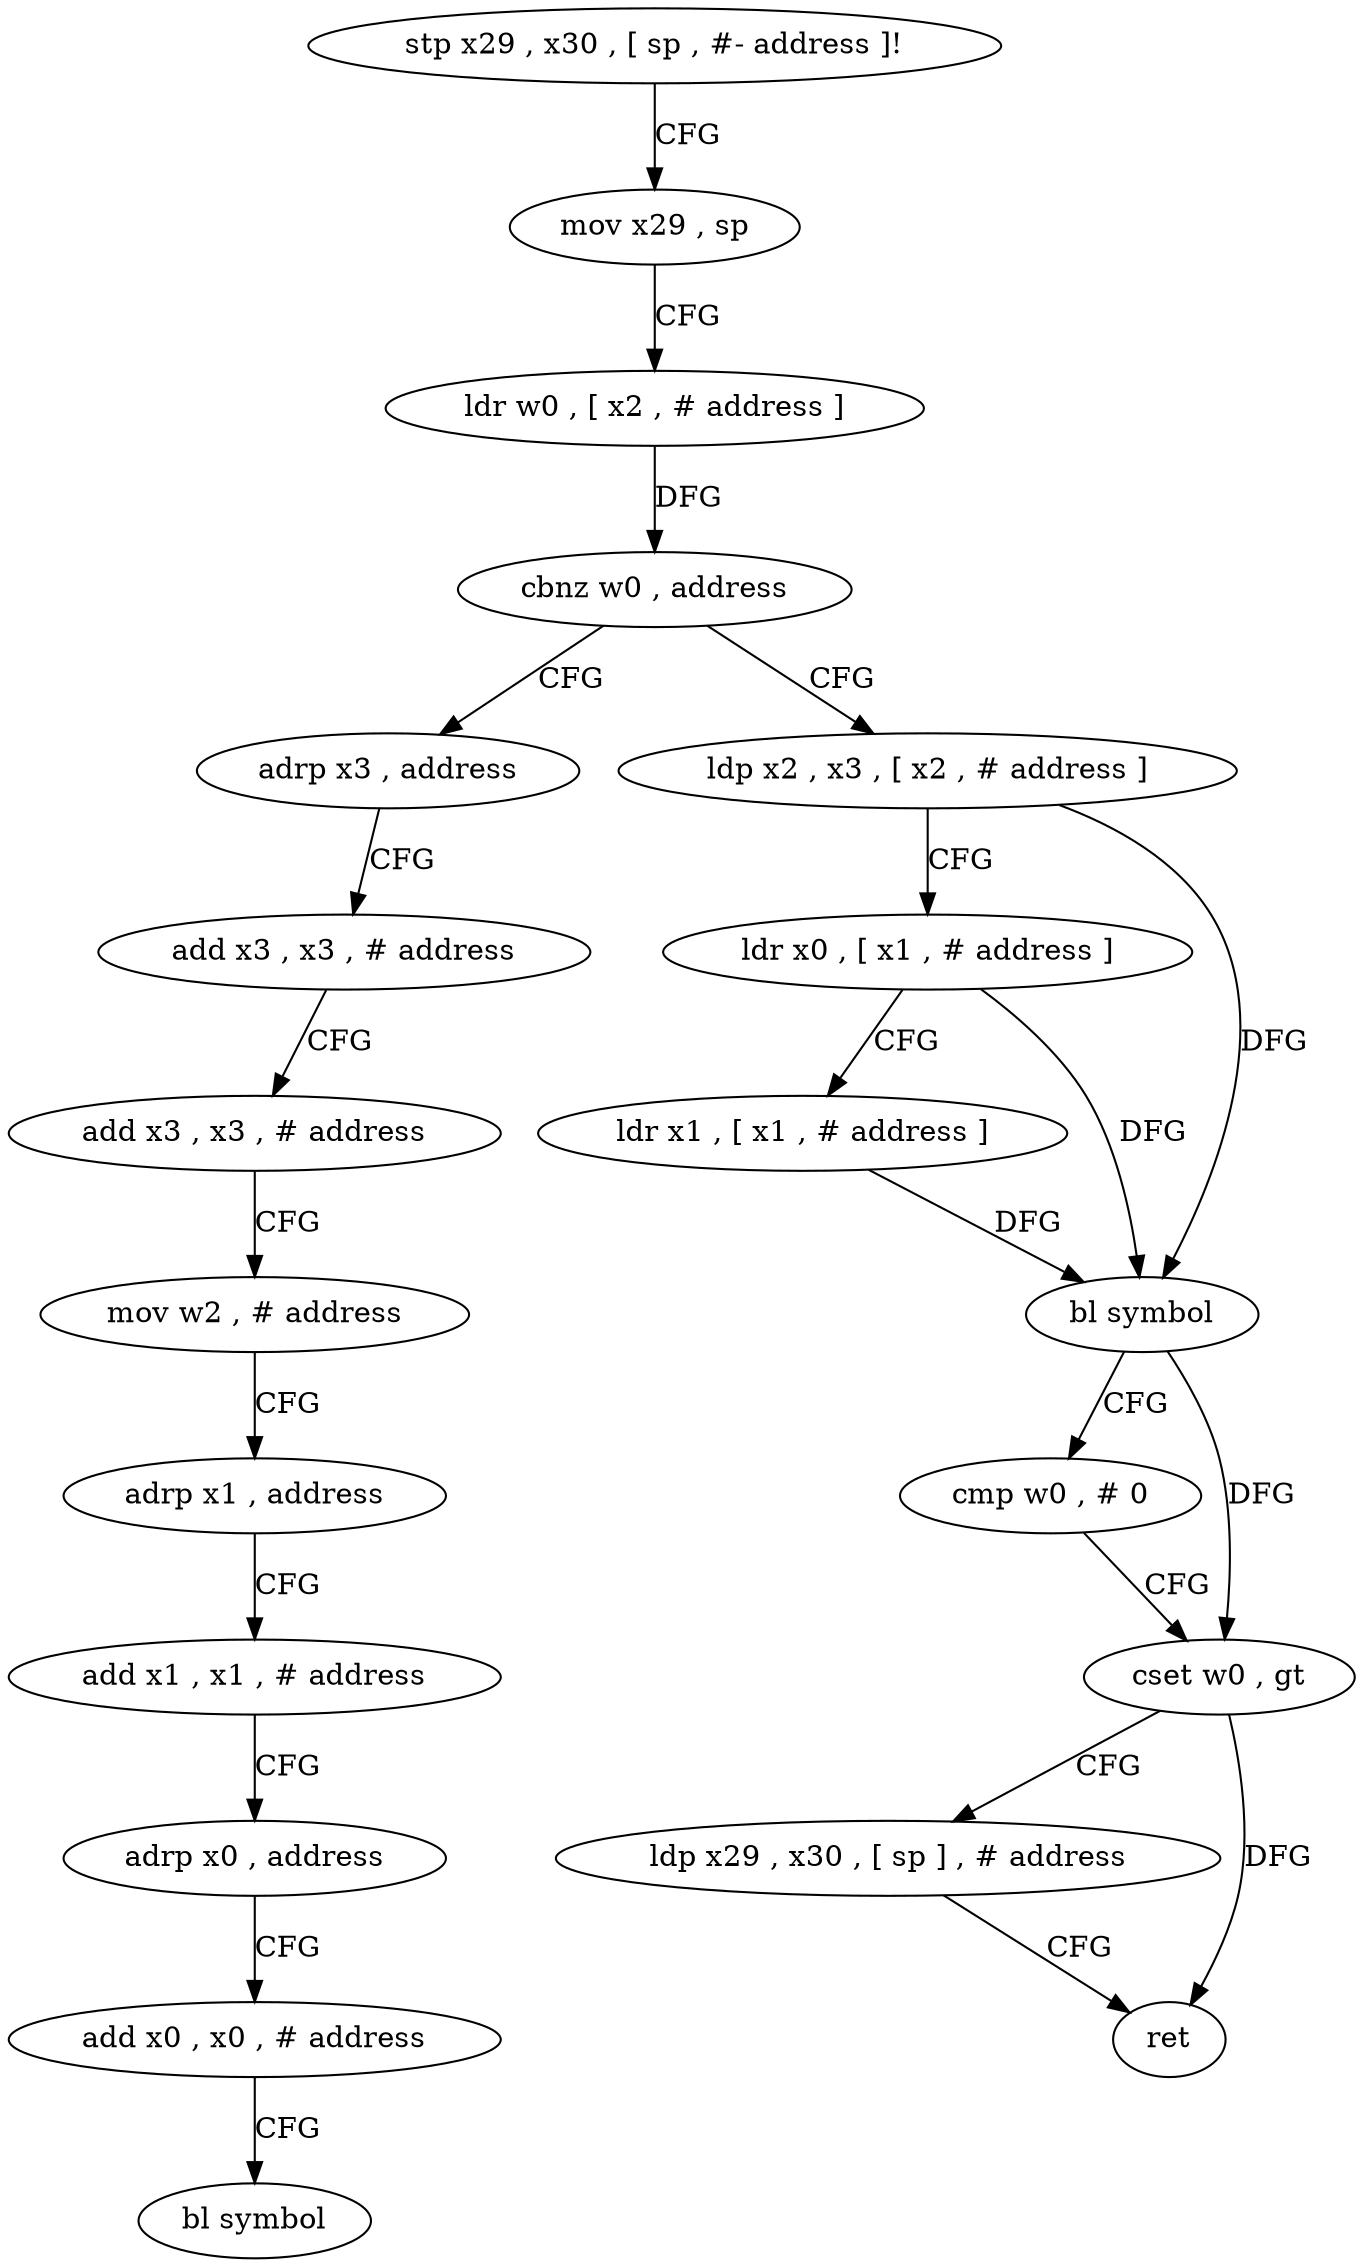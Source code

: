 digraph "func" {
"4213564" [label = "stp x29 , x30 , [ sp , #- address ]!" ]
"4213568" [label = "mov x29 , sp" ]
"4213572" [label = "ldr w0 , [ x2 , # address ]" ]
"4213576" [label = "cbnz w0 , address" ]
"4213612" [label = "adrp x3 , address" ]
"4213580" [label = "ldp x2 , x3 , [ x2 , # address ]" ]
"4213616" [label = "add x3 , x3 , # address" ]
"4213620" [label = "add x3 , x3 , # address" ]
"4213624" [label = "mov w2 , # address" ]
"4213628" [label = "adrp x1 , address" ]
"4213632" [label = "add x1 , x1 , # address" ]
"4213636" [label = "adrp x0 , address" ]
"4213640" [label = "add x0 , x0 , # address" ]
"4213644" [label = "bl symbol" ]
"4213584" [label = "ldr x0 , [ x1 , # address ]" ]
"4213588" [label = "ldr x1 , [ x1 , # address ]" ]
"4213592" [label = "bl symbol" ]
"4213596" [label = "cmp w0 , # 0" ]
"4213600" [label = "cset w0 , gt" ]
"4213604" [label = "ldp x29 , x30 , [ sp ] , # address" ]
"4213608" [label = "ret" ]
"4213564" -> "4213568" [ label = "CFG" ]
"4213568" -> "4213572" [ label = "CFG" ]
"4213572" -> "4213576" [ label = "DFG" ]
"4213576" -> "4213612" [ label = "CFG" ]
"4213576" -> "4213580" [ label = "CFG" ]
"4213612" -> "4213616" [ label = "CFG" ]
"4213580" -> "4213584" [ label = "CFG" ]
"4213580" -> "4213592" [ label = "DFG" ]
"4213616" -> "4213620" [ label = "CFG" ]
"4213620" -> "4213624" [ label = "CFG" ]
"4213624" -> "4213628" [ label = "CFG" ]
"4213628" -> "4213632" [ label = "CFG" ]
"4213632" -> "4213636" [ label = "CFG" ]
"4213636" -> "4213640" [ label = "CFG" ]
"4213640" -> "4213644" [ label = "CFG" ]
"4213584" -> "4213588" [ label = "CFG" ]
"4213584" -> "4213592" [ label = "DFG" ]
"4213588" -> "4213592" [ label = "DFG" ]
"4213592" -> "4213596" [ label = "CFG" ]
"4213592" -> "4213600" [ label = "DFG" ]
"4213596" -> "4213600" [ label = "CFG" ]
"4213600" -> "4213604" [ label = "CFG" ]
"4213600" -> "4213608" [ label = "DFG" ]
"4213604" -> "4213608" [ label = "CFG" ]
}
